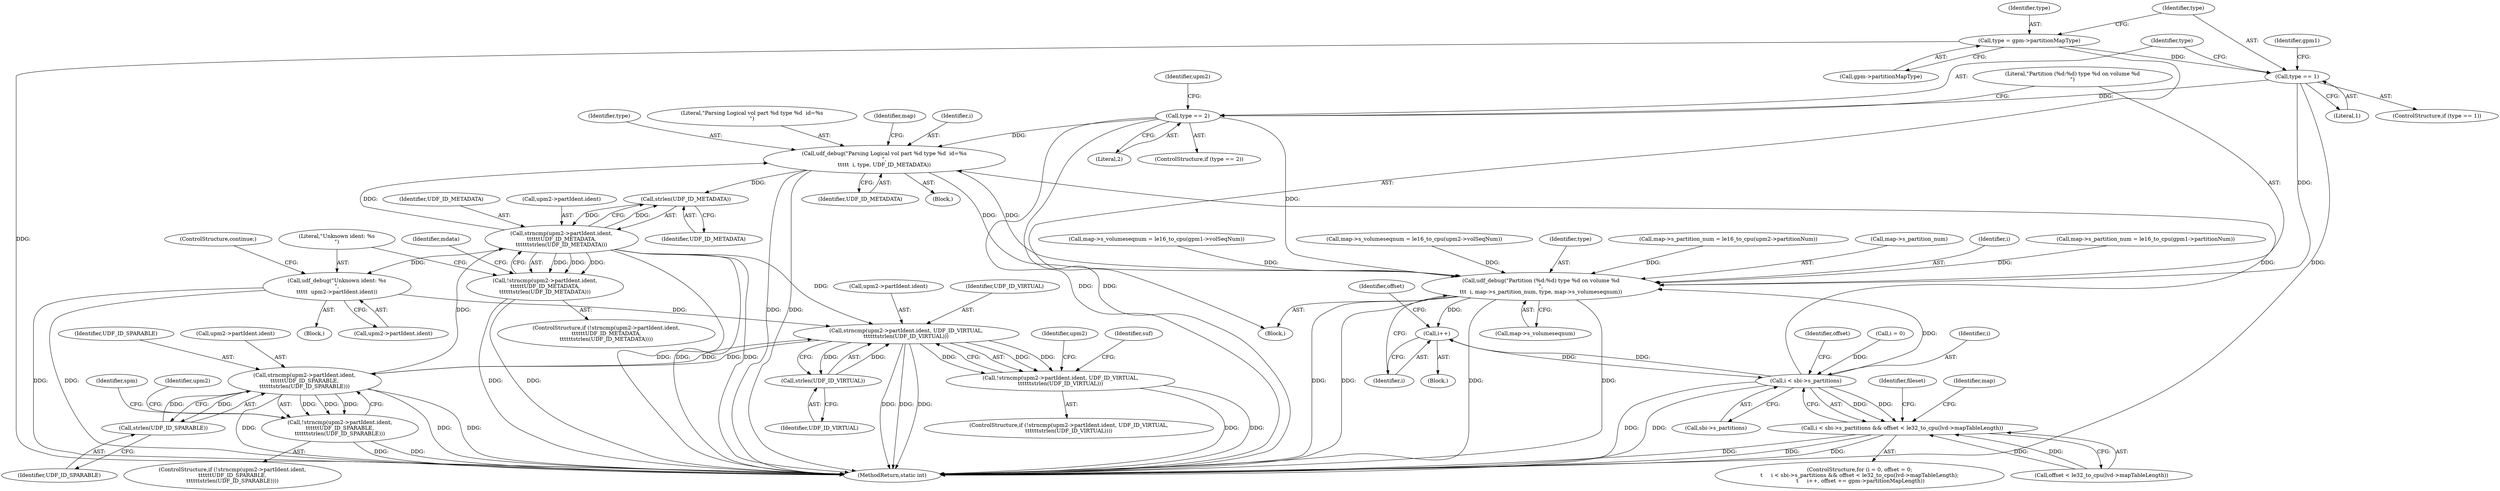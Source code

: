 digraph "0_linux_adee11b2085bee90bd8f4f52123ffb07882d6256@pointer" {
"1000205" [label="(Call,type = gpm->partitionMapType)"];
"1000211" [label="(Call,type == 1)"];
"1000249" [label="(Call,type == 2)"];
"1000467" [label="(Call,udf_debug(\"Parsing Logical vol part %d type %d  id=%s\n\",\n\t\t\t\t\t  i, type, UDF_ID_METADATA))"];
"1000444" [label="(Call,strlen(UDF_ID_METADATA))"];
"1000437" [label="(Call,strncmp(upm2->partIdent.ident,\n\t\t\t\t\t\tUDF_ID_METADATA,\n\t\t\t\t\t\tstrlen(UDF_ID_METADATA)))"];
"1000261" [label="(Call,strncmp(upm2->partIdent.ident, UDF_ID_VIRTUAL,\n\t\t\t\t\t\tstrlen(UDF_ID_VIRTUAL)))"];
"1000260" [label="(Call,!strncmp(upm2->partIdent.ident, UDF_ID_VIRTUAL,\n\t\t\t\t\t\tstrlen(UDF_ID_VIRTUAL)))"];
"1000268" [label="(Call,strlen(UDF_ID_VIRTUAL))"];
"1000314" [label="(Call,strncmp(upm2->partIdent.ident,\n\t\t\t\t\t\tUDF_ID_SPARABLE,\n\t\t\t\t\t\tstrlen(UDF_ID_SPARABLE)))"];
"1000313" [label="(Call,!strncmp(upm2->partIdent.ident,\n\t\t\t\t\t\tUDF_ID_SPARABLE,\n\t\t\t\t\t\tstrlen(UDF_ID_SPARABLE)))"];
"1000321" [label="(Call,strlen(UDF_ID_SPARABLE))"];
"1000436" [label="(Call,!strncmp(upm2->partIdent.ident,\n\t\t\t\t\t\tUDF_ID_METADATA,\n\t\t\t\t\t\tstrlen(UDF_ID_METADATA)))"];
"1000584" [label="(Call,udf_debug(\"Unknown ident: %s\n\",\n\t\t\t\t\t  upm2->partIdent.ident))"];
"1000608" [label="(Call,udf_debug(\"Partition (%d:%d) type %d on volume %d\n\",\n\t\t\t  i, map->s_partition_num, type, map->s_volumeseqnum))"];
"1000178" [label="(Call,i++)"];
"1000166" [label="(Call,i < sbi->s_partitions)"];
"1000165" [label="(Call,i < sbi->s_partitions && offset < le32_to_cpu(lvd->mapTableLength))"];
"1000444" [label="(Call,strlen(UDF_ID_METADATA))"];
"1000206" [label="(Identifier,type)"];
"1000449" [label="(Identifier,mdata)"];
"1000600" [label="(Call,map->s_partition_num = le16_to_cpu(upm2->partitionNum))"];
"1000322" [label="(Identifier,UDF_ID_SPARABLE)"];
"1000185" [label="(Block,)"];
"1000443" [label="(Identifier,UDF_ID_METADATA)"];
"1000157" [label="(ControlStructure,for (i = 0, offset = 0;\n\t     i < sbi->s_partitions && offset < le32_to_cpu(lvd->mapTableLength);\n \t     i++, offset += gpm->partitionMapLength))"];
"1000211" [label="(Call,type == 1)"];
"1000584" [label="(Call,udf_debug(\"Unknown ident: %s\n\",\n\t\t\t\t\t  upm2->partIdent.ident))"];
"1000583" [label="(Block,)"];
"1000611" [label="(Call,map->s_partition_num)"];
"1000313" [label="(Call,!strncmp(upm2->partIdent.ident,\n\t\t\t\t\t\tUDF_ID_SPARABLE,\n\t\t\t\t\t\tstrlen(UDF_ID_SPARABLE)))"];
"1000179" [label="(Identifier,i)"];
"1000467" [label="(Call,udf_debug(\"Parsing Logical vol part %d type %d  id=%s\n\",\n\t\t\t\t\t  i, type, UDF_ID_METADATA))"];
"1000438" [label="(Call,upm2->partIdent.ident)"];
"1000610" [label="(Identifier,i)"];
"1000172" [label="(Identifier,offset)"];
"1000435" [label="(ControlStructure,if (!strncmp(upm2->partIdent.ident,\n\t\t\t\t\t\tUDF_ID_METADATA,\n\t\t\t\t\t\tstrlen(UDF_ID_METADATA))))"];
"1000664" [label="(MethodReturn,static int)"];
"1000615" [label="(Call,map->s_volumeseqnum)"];
"1000159" [label="(Call,i = 0)"];
"1000317" [label="(Identifier,upm2)"];
"1000255" [label="(Identifier,upm2)"];
"1000178" [label="(Call,i++)"];
"1000234" [label="(Call,map->s_partition_num = le16_to_cpu(gpm1->partitionNum))"];
"1000177" [label="(Block,)"];
"1000268" [label="(Call,strlen(UDF_ID_VIRTUAL))"];
"1000168" [label="(Call,sbi->s_partitions)"];
"1000251" [label="(Literal,2)"];
"1000248" [label="(ControlStructure,if (type == 2))"];
"1000314" [label="(Call,strncmp(upm2->partIdent.ident,\n\t\t\t\t\t\tUDF_ID_SPARABLE,\n\t\t\t\t\t\tstrlen(UDF_ID_SPARABLE)))"];
"1000585" [label="(Literal,\"Unknown ident: %s\n\")"];
"1000171" [label="(Call,offset < le32_to_cpu(lvd->mapTableLength))"];
"1000474" [label="(Identifier,map)"];
"1000259" [label="(ControlStructure,if (!strncmp(upm2->partIdent.ident, UDF_ID_VIRTUAL,\n\t\t\t\t\t\tstrlen(UDF_ID_VIRTUAL))))"];
"1000469" [label="(Identifier,i)"];
"1000437" [label="(Call,strncmp(upm2->partIdent.ident,\n\t\t\t\t\t\tUDF_ID_METADATA,\n\t\t\t\t\t\tstrlen(UDF_ID_METADATA)))"];
"1000260" [label="(Call,!strncmp(upm2->partIdent.ident, UDF_ID_VIRTUAL,\n\t\t\t\t\t\tstrlen(UDF_ID_VIRTUAL)))"];
"1000205" [label="(Call,type = gpm->partitionMapType)"];
"1000619" [label="(Identifier,fileset)"];
"1000609" [label="(Literal,\"Partition (%d:%d) type %d on volume %d\n\")"];
"1000261" [label="(Call,strncmp(upm2->partIdent.ident, UDF_ID_VIRTUAL,\n\t\t\t\t\t\tstrlen(UDF_ID_VIRTUAL)))"];
"1000436" [label="(Call,!strncmp(upm2->partIdent.ident,\n\t\t\t\t\t\tUDF_ID_METADATA,\n\t\t\t\t\t\tstrlen(UDF_ID_METADATA)))"];
"1000586" [label="(Call,upm2->partIdent.ident)"];
"1000212" [label="(Identifier,type)"];
"1000269" [label="(Identifier,UDF_ID_VIRTUAL)"];
"1000273" [label="(Identifier,suf)"];
"1000188" [label="(Identifier,map)"];
"1000181" [label="(Identifier,offset)"];
"1000470" [label="(Identifier,type)"];
"1000210" [label="(ControlStructure,if (type == 1))"];
"1000249" [label="(Call,type == 2)"];
"1000312" [label="(ControlStructure,if (!strncmp(upm2->partIdent.ident,\n\t\t\t\t\t\tUDF_ID_SPARABLE,\n\t\t\t\t\t\tstrlen(UDF_ID_SPARABLE))))"];
"1000591" [label="(ControlStructure,continue;)"];
"1000468" [label="(Literal,\"Parsing Logical vol part %d type %d  id=%s\n\")"];
"1000471" [label="(Identifier,UDF_ID_METADATA)"];
"1000262" [label="(Call,upm2->partIdent.ident)"];
"1000267" [label="(Identifier,UDF_ID_VIRTUAL)"];
"1000321" [label="(Call,strlen(UDF_ID_SPARABLE))"];
"1000315" [label="(Call,upm2->partIdent.ident)"];
"1000217" [label="(Identifier,gpm1)"];
"1000213" [label="(Literal,1)"];
"1000445" [label="(Identifier,UDF_ID_METADATA)"];
"1000226" [label="(Call,map->s_volumeseqnum = le16_to_cpu(gpm1->volSeqNum))"];
"1000592" [label="(Call,map->s_volumeseqnum = le16_to_cpu(upm2->volSeqNum))"];
"1000250" [label="(Identifier,type)"];
"1000166" [label="(Call,i < sbi->s_partitions)"];
"1000320" [label="(Identifier,UDF_ID_SPARABLE)"];
"1000328" [label="(Identifier,spm)"];
"1000165" [label="(Call,i < sbi->s_partitions && offset < le32_to_cpu(lvd->mapTableLength))"];
"1000446" [label="(Block,)"];
"1000608" [label="(Call,udf_debug(\"Partition (%d:%d) type %d on volume %d\n\",\n\t\t\t  i, map->s_partition_num, type, map->s_volumeseqnum))"];
"1000167" [label="(Identifier,i)"];
"1000440" [label="(Identifier,upm2)"];
"1000207" [label="(Call,gpm->partitionMapType)"];
"1000614" [label="(Identifier,type)"];
"1000205" -> "1000185"  [label="AST: "];
"1000205" -> "1000207"  [label="CFG: "];
"1000206" -> "1000205"  [label="AST: "];
"1000207" -> "1000205"  [label="AST: "];
"1000212" -> "1000205"  [label="CFG: "];
"1000205" -> "1000664"  [label="DDG: "];
"1000205" -> "1000211"  [label="DDG: "];
"1000211" -> "1000210"  [label="AST: "];
"1000211" -> "1000213"  [label="CFG: "];
"1000212" -> "1000211"  [label="AST: "];
"1000213" -> "1000211"  [label="AST: "];
"1000217" -> "1000211"  [label="CFG: "];
"1000250" -> "1000211"  [label="CFG: "];
"1000211" -> "1000664"  [label="DDG: "];
"1000211" -> "1000249"  [label="DDG: "];
"1000211" -> "1000608"  [label="DDG: "];
"1000249" -> "1000248"  [label="AST: "];
"1000249" -> "1000251"  [label="CFG: "];
"1000250" -> "1000249"  [label="AST: "];
"1000251" -> "1000249"  [label="AST: "];
"1000255" -> "1000249"  [label="CFG: "];
"1000609" -> "1000249"  [label="CFG: "];
"1000249" -> "1000664"  [label="DDG: "];
"1000249" -> "1000664"  [label="DDG: "];
"1000249" -> "1000467"  [label="DDG: "];
"1000249" -> "1000608"  [label="DDG: "];
"1000467" -> "1000446"  [label="AST: "];
"1000467" -> "1000471"  [label="CFG: "];
"1000468" -> "1000467"  [label="AST: "];
"1000469" -> "1000467"  [label="AST: "];
"1000470" -> "1000467"  [label="AST: "];
"1000471" -> "1000467"  [label="AST: "];
"1000474" -> "1000467"  [label="CFG: "];
"1000467" -> "1000664"  [label="DDG: "];
"1000467" -> "1000664"  [label="DDG: "];
"1000467" -> "1000444"  [label="DDG: "];
"1000166" -> "1000467"  [label="DDG: "];
"1000437" -> "1000467"  [label="DDG: "];
"1000467" -> "1000608"  [label="DDG: "];
"1000467" -> "1000608"  [label="DDG: "];
"1000444" -> "1000437"  [label="AST: "];
"1000444" -> "1000445"  [label="CFG: "];
"1000445" -> "1000444"  [label="AST: "];
"1000437" -> "1000444"  [label="CFG: "];
"1000444" -> "1000437"  [label="DDG: "];
"1000437" -> "1000444"  [label="DDG: "];
"1000437" -> "1000436"  [label="AST: "];
"1000438" -> "1000437"  [label="AST: "];
"1000443" -> "1000437"  [label="AST: "];
"1000436" -> "1000437"  [label="CFG: "];
"1000437" -> "1000664"  [label="DDG: "];
"1000437" -> "1000664"  [label="DDG: "];
"1000437" -> "1000664"  [label="DDG: "];
"1000437" -> "1000261"  [label="DDG: "];
"1000437" -> "1000436"  [label="DDG: "];
"1000437" -> "1000436"  [label="DDG: "];
"1000437" -> "1000436"  [label="DDG: "];
"1000314" -> "1000437"  [label="DDG: "];
"1000437" -> "1000584"  [label="DDG: "];
"1000261" -> "1000260"  [label="AST: "];
"1000261" -> "1000268"  [label="CFG: "];
"1000262" -> "1000261"  [label="AST: "];
"1000267" -> "1000261"  [label="AST: "];
"1000268" -> "1000261"  [label="AST: "];
"1000260" -> "1000261"  [label="CFG: "];
"1000261" -> "1000664"  [label="DDG: "];
"1000261" -> "1000664"  [label="DDG: "];
"1000261" -> "1000664"  [label="DDG: "];
"1000261" -> "1000260"  [label="DDG: "];
"1000261" -> "1000260"  [label="DDG: "];
"1000261" -> "1000260"  [label="DDG: "];
"1000314" -> "1000261"  [label="DDG: "];
"1000584" -> "1000261"  [label="DDG: "];
"1000268" -> "1000261"  [label="DDG: "];
"1000261" -> "1000268"  [label="DDG: "];
"1000261" -> "1000314"  [label="DDG: "];
"1000260" -> "1000259"  [label="AST: "];
"1000273" -> "1000260"  [label="CFG: "];
"1000317" -> "1000260"  [label="CFG: "];
"1000260" -> "1000664"  [label="DDG: "];
"1000260" -> "1000664"  [label="DDG: "];
"1000268" -> "1000269"  [label="CFG: "];
"1000269" -> "1000268"  [label="AST: "];
"1000314" -> "1000313"  [label="AST: "];
"1000314" -> "1000321"  [label="CFG: "];
"1000315" -> "1000314"  [label="AST: "];
"1000320" -> "1000314"  [label="AST: "];
"1000321" -> "1000314"  [label="AST: "];
"1000313" -> "1000314"  [label="CFG: "];
"1000314" -> "1000664"  [label="DDG: "];
"1000314" -> "1000664"  [label="DDG: "];
"1000314" -> "1000664"  [label="DDG: "];
"1000314" -> "1000313"  [label="DDG: "];
"1000314" -> "1000313"  [label="DDG: "];
"1000314" -> "1000313"  [label="DDG: "];
"1000321" -> "1000314"  [label="DDG: "];
"1000314" -> "1000321"  [label="DDG: "];
"1000313" -> "1000312"  [label="AST: "];
"1000328" -> "1000313"  [label="CFG: "];
"1000440" -> "1000313"  [label="CFG: "];
"1000313" -> "1000664"  [label="DDG: "];
"1000313" -> "1000664"  [label="DDG: "];
"1000321" -> "1000322"  [label="CFG: "];
"1000322" -> "1000321"  [label="AST: "];
"1000436" -> "1000435"  [label="AST: "];
"1000449" -> "1000436"  [label="CFG: "];
"1000585" -> "1000436"  [label="CFG: "];
"1000436" -> "1000664"  [label="DDG: "];
"1000436" -> "1000664"  [label="DDG: "];
"1000584" -> "1000583"  [label="AST: "];
"1000584" -> "1000586"  [label="CFG: "];
"1000585" -> "1000584"  [label="AST: "];
"1000586" -> "1000584"  [label="AST: "];
"1000591" -> "1000584"  [label="CFG: "];
"1000584" -> "1000664"  [label="DDG: "];
"1000584" -> "1000664"  [label="DDG: "];
"1000608" -> "1000185"  [label="AST: "];
"1000608" -> "1000615"  [label="CFG: "];
"1000609" -> "1000608"  [label="AST: "];
"1000610" -> "1000608"  [label="AST: "];
"1000611" -> "1000608"  [label="AST: "];
"1000614" -> "1000608"  [label="AST: "];
"1000615" -> "1000608"  [label="AST: "];
"1000179" -> "1000608"  [label="CFG: "];
"1000608" -> "1000664"  [label="DDG: "];
"1000608" -> "1000664"  [label="DDG: "];
"1000608" -> "1000664"  [label="DDG: "];
"1000608" -> "1000664"  [label="DDG: "];
"1000608" -> "1000178"  [label="DDG: "];
"1000166" -> "1000608"  [label="DDG: "];
"1000234" -> "1000608"  [label="DDG: "];
"1000600" -> "1000608"  [label="DDG: "];
"1000226" -> "1000608"  [label="DDG: "];
"1000592" -> "1000608"  [label="DDG: "];
"1000178" -> "1000177"  [label="AST: "];
"1000178" -> "1000179"  [label="CFG: "];
"1000179" -> "1000178"  [label="AST: "];
"1000181" -> "1000178"  [label="CFG: "];
"1000178" -> "1000166"  [label="DDG: "];
"1000166" -> "1000178"  [label="DDG: "];
"1000166" -> "1000165"  [label="AST: "];
"1000166" -> "1000168"  [label="CFG: "];
"1000167" -> "1000166"  [label="AST: "];
"1000168" -> "1000166"  [label="AST: "];
"1000172" -> "1000166"  [label="CFG: "];
"1000165" -> "1000166"  [label="CFG: "];
"1000166" -> "1000664"  [label="DDG: "];
"1000166" -> "1000664"  [label="DDG: "];
"1000166" -> "1000165"  [label="DDG: "];
"1000166" -> "1000165"  [label="DDG: "];
"1000159" -> "1000166"  [label="DDG: "];
"1000165" -> "1000157"  [label="AST: "];
"1000165" -> "1000171"  [label="CFG: "];
"1000171" -> "1000165"  [label="AST: "];
"1000188" -> "1000165"  [label="CFG: "];
"1000619" -> "1000165"  [label="CFG: "];
"1000165" -> "1000664"  [label="DDG: "];
"1000165" -> "1000664"  [label="DDG: "];
"1000165" -> "1000664"  [label="DDG: "];
"1000171" -> "1000165"  [label="DDG: "];
"1000171" -> "1000165"  [label="DDG: "];
}
